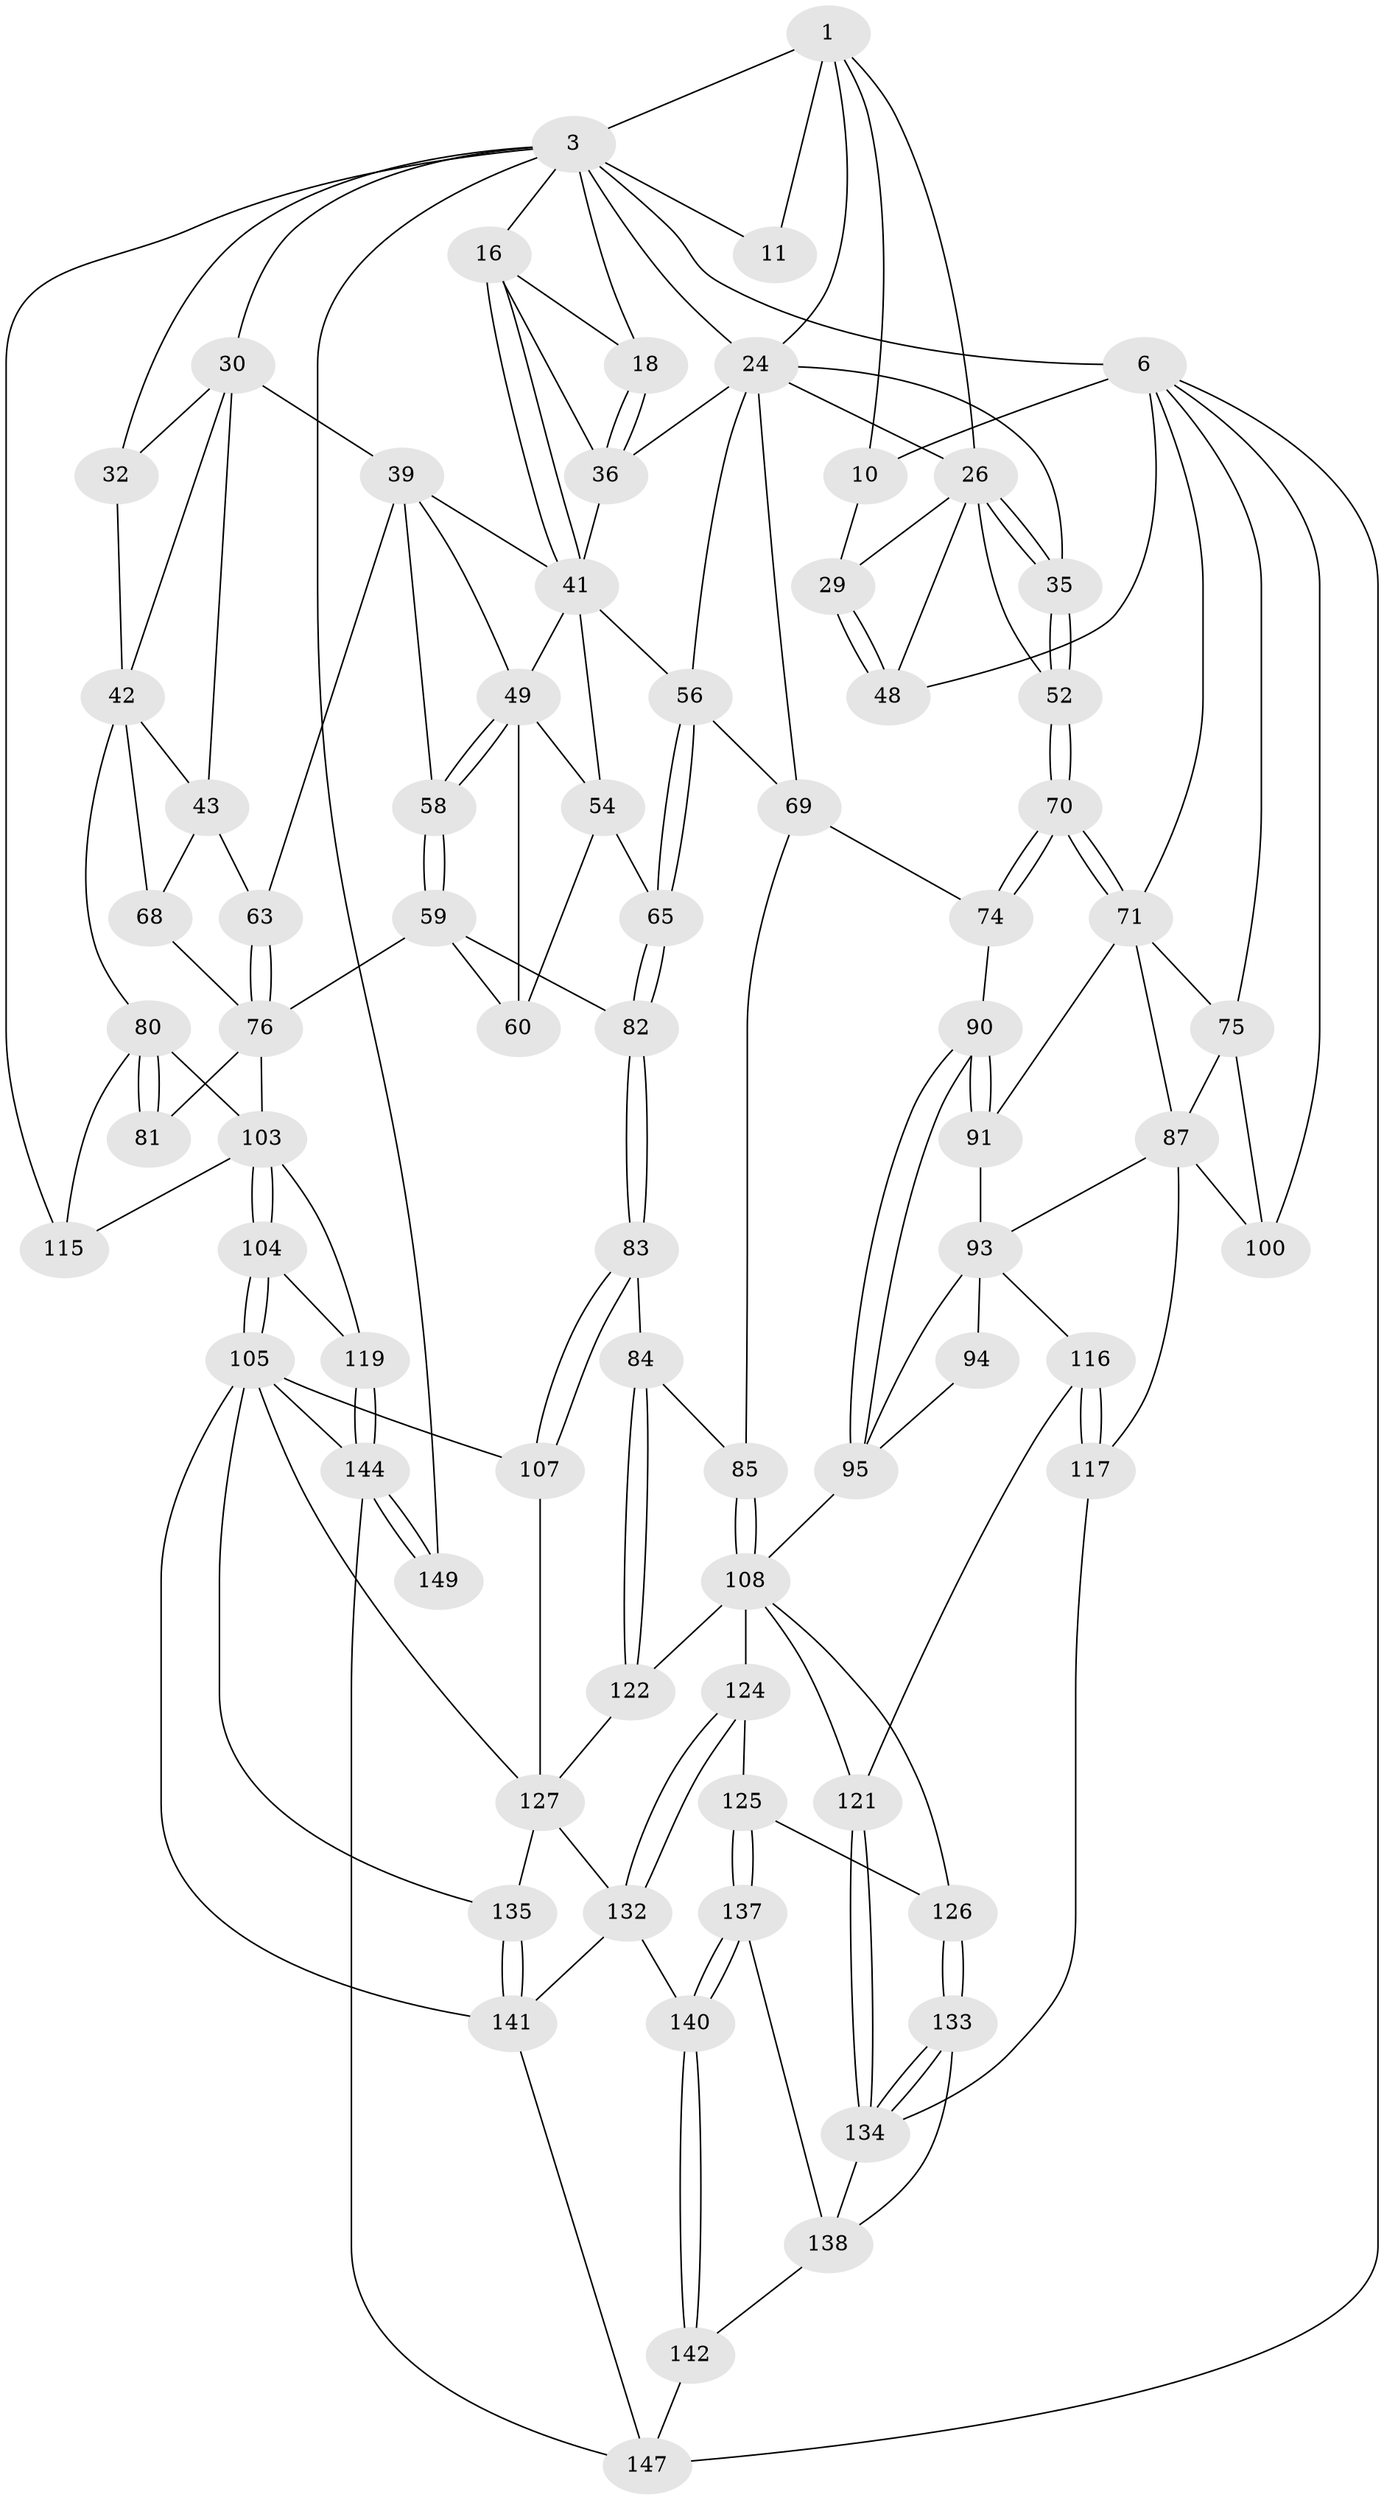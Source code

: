 // original degree distribution, {3: 0.02, 4: 0.21333333333333335, 6: 0.21333333333333335, 5: 0.5533333333333333}
// Generated by graph-tools (version 1.1) at 2025/17/03/09/25 04:17:02]
// undirected, 75 vertices, 176 edges
graph export_dot {
graph [start="1"]
  node [color=gray90,style=filled];
  1 [pos="+0.2754950955592805+0",super="+2+8"];
  3 [pos="+0.7040196978772896+0",super="+4+13"];
  6 [pos="+0+0",super="+7+20+101"];
  10 [pos="+0.18560492423305808+0.012311323567298582",super="+22"];
  11 [pos="+0.4416514871671818+0.0988445716374772"];
  16 [pos="+0.687082407628891+0.20622372904623198",super="+17"];
  18 [pos="+0.5865539420976743+0.1960128501225018"];
  24 [pos="+0.47918447890821614+0.2167578066959285",super="+25+33"];
  26 [pos="+0.353045692017783+0.24313466175150905",super="+27"];
  29 [pos="+0.17525893732963196+0.23820757246616633"];
  30 [pos="+0.8328477050324862+0.16156728798419484",super="+31+38"];
  32 [pos="+1+0"];
  35 [pos="+0.3850612007676736+0.34805222884938547"];
  36 [pos="+0.523642546759716+0.3414801058606351",super="+44"];
  39 [pos="+0.8040933570914554+0.35284938383273556",super="+40+61"];
  41 [pos="+0.6912769210031162+0.23020323268653914",super="+45"];
  42 [pos="+1+0.2983693710716055",super="+66"];
  43 [pos="+0.9819051718286759+0.31695409476610886",super="+62"];
  48 [pos="+0.18653653361798023+0.3487405749741905"];
  49 [pos="+0.7037618690392148+0.37405572777327967",super="+50"];
  52 [pos="+0.3183633610175403+0.41309371013576884"];
  54 [pos="+0.5997362926776209+0.3853883813508522",super="+64"];
  56 [pos="+0.541892232503572+0.47634082453277266",super="+57"];
  58 [pos="+0.7464077600575609+0.4108995078466051"];
  59 [pos="+0.7346408074056641+0.4368708151208863",super="+78"];
  60 [pos="+0.6831092566737476+0.45473251611309984"];
  63 [pos="+0.8611567182168982+0.4225463000846595"];
  65 [pos="+0.6121390990659391+0.5077211489065541"];
  68 [pos="+0.9157665453793691+0.4501620504859244"];
  69 [pos="+0.4606319203783374+0.512361544282514",super="+73"];
  70 [pos="+0.3181131017019082+0.4836407696750233"];
  71 [pos="+0.11492070606313377+0.48072745009358925",super="+86+72"];
  74 [pos="+0.3299562067132541+0.523192776110199"];
  75 [pos="+0+0.2816759912507004",super="+88"];
  76 [pos="+0.8274709883856968+0.5273634800229958",super="+77+79"];
  80 [pos="+1+0.4964878589904234",super="+112"];
  81 [pos="+0.946879397312974+0.5568270160733413"];
  82 [pos="+0.6297694947745966+0.6510879759432122"];
  83 [pos="+0.6193338157221405+0.6795477214347317"];
  84 [pos="+0.5885421110112768+0.675611415386336"];
  85 [pos="+0.4452679825162386+0.6424575613914079"];
  87 [pos="+0+0.5473842066812747",super="+99"];
  90 [pos="+0.3296196013292046+0.5234760473186325"];
  91 [pos="+0.23086459879251278+0.5493099914838532",super="+92"];
  93 [pos="+0.1261600834508549+0.5521392728692093",super="+98"];
  94 [pos="+0.2155806583420369+0.5688515784978276"];
  95 [pos="+0.3002682614154139+0.5714791060910013",super="+110+96"];
  100 [pos="+0+0.8971004875721426"];
  103 [pos="+0.8843308463031757+0.6592124101554133",super="+113"];
  104 [pos="+0.833599217868062+0.7848577743151897"];
  105 [pos="+0.7477338177277316+0.7943533366082353",super="+106"];
  107 [pos="+0.6309348445271158+0.7011757728225858"];
  108 [pos="+0.37373052437960597+0.7331199154476462",super="+109+123"];
  115 [pos="+1+0.8789407423586948"];
  116 [pos="+0.10696778571535194+0.7583971357158013"];
  117 [pos="+0+0.8291993989740131"];
  119 [pos="+0.8457121299710751+0.7934450034062125"];
  121 [pos="+0.2381751108969462+0.8356754965808165"];
  122 [pos="+0.4388646999425294+0.8218374243388734"];
  124 [pos="+0.403576672822162+0.8383575762745609"];
  125 [pos="+0.3806236845622288+0.8740544872528763"];
  126 [pos="+0.3473756376399041+0.8661636734359519"];
  127 [pos="+0.5589766200310398+0.8011394630055343",super="+128"];
  132 [pos="+0.45555722885879435+0.9253154206600801",super="+139"];
  133 [pos="+0.2918345979584693+0.9024996342830005"];
  134 [pos="+0.23584912912098652+0.9224780760272434",super="+136"];
  135 [pos="+0.5312367852331862+0.899150655893066"];
  137 [pos="+0.38167222651782595+0.8910997028162182"];
  138 [pos="+0.3628176440081849+0.9051016570705613",super="+143"];
  140 [pos="+0.41839940513244794+0.9406599971145275"];
  141 [pos="+0.4797900922585133+0.9706071096270747",super="+148"];
  142 [pos="+0.24712798321326482+1"];
  144 [pos="+0.9180395467875306+1",super="+145"];
  147 [pos="+0.6049132802749828+1",super="+150"];
  149 [pos="+1+1"];
  1 -- 3;
  1 -- 11 [weight=2];
  1 -- 10;
  1 -- 24;
  1 -- 26;
  3 -- 32;
  3 -- 6 [weight=2];
  3 -- 16;
  3 -- 115;
  3 -- 149;
  3 -- 30;
  3 -- 11;
  3 -- 24;
  3 -- 18;
  6 -- 10 [weight=2];
  6 -- 48;
  6 -- 75;
  6 -- 71;
  6 -- 100;
  6 -- 147;
  10 -- 29;
  16 -- 41;
  16 -- 41;
  16 -- 18;
  16 -- 36;
  18 -- 36;
  18 -- 36;
  24 -- 26;
  24 -- 35;
  24 -- 36;
  24 -- 69;
  24 -- 56;
  26 -- 35;
  26 -- 35;
  26 -- 48;
  26 -- 52;
  26 -- 29;
  29 -- 48;
  29 -- 48;
  30 -- 32;
  30 -- 42;
  30 -- 43;
  30 -- 39;
  32 -- 42;
  35 -- 52;
  35 -- 52;
  36 -- 41;
  39 -- 41;
  39 -- 49;
  39 -- 58;
  39 -- 63;
  41 -- 49;
  41 -- 54;
  41 -- 56;
  42 -- 43;
  42 -- 80;
  42 -- 68;
  43 -- 68;
  43 -- 63;
  49 -- 58;
  49 -- 58;
  49 -- 60;
  49 -- 54;
  52 -- 70;
  52 -- 70;
  54 -- 65;
  54 -- 60;
  56 -- 65;
  56 -- 65;
  56 -- 69;
  58 -- 59;
  58 -- 59;
  59 -- 60;
  59 -- 82;
  59 -- 76;
  63 -- 76;
  63 -- 76;
  65 -- 82;
  65 -- 82;
  68 -- 76;
  69 -- 74;
  69 -- 85;
  70 -- 71;
  70 -- 71;
  70 -- 74;
  70 -- 74;
  71 -- 87;
  71 -- 91;
  71 -- 75;
  74 -- 90;
  75 -- 100;
  75 -- 87;
  76 -- 81 [weight=2];
  76 -- 103;
  80 -- 81;
  80 -- 81;
  80 -- 115;
  80 -- 103;
  82 -- 83;
  82 -- 83;
  83 -- 84;
  83 -- 107;
  83 -- 107;
  84 -- 85;
  84 -- 122;
  84 -- 122;
  85 -- 108;
  85 -- 108;
  87 -- 117;
  87 -- 100;
  87 -- 93;
  90 -- 91;
  90 -- 91;
  90 -- 95;
  90 -- 95;
  91 -- 93;
  93 -- 94;
  93 -- 116;
  93 -- 95;
  94 -- 95;
  95 -- 108;
  103 -- 104;
  103 -- 104;
  103 -- 115;
  103 -- 119;
  104 -- 105;
  104 -- 105;
  104 -- 119;
  105 -- 144;
  105 -- 135;
  105 -- 107;
  105 -- 141;
  105 -- 127;
  107 -- 127;
  108 -- 121;
  108 -- 126;
  108 -- 124;
  108 -- 122;
  116 -- 117;
  116 -- 117;
  116 -- 121;
  117 -- 134;
  119 -- 144;
  119 -- 144;
  121 -- 134;
  121 -- 134;
  122 -- 127;
  124 -- 125;
  124 -- 132;
  124 -- 132;
  125 -- 126;
  125 -- 137;
  125 -- 137;
  126 -- 133;
  126 -- 133;
  127 -- 135;
  127 -- 132;
  132 -- 140;
  132 -- 141;
  133 -- 134;
  133 -- 134;
  133 -- 138;
  134 -- 138;
  135 -- 141;
  135 -- 141;
  137 -- 138;
  137 -- 140;
  137 -- 140;
  138 -- 142;
  140 -- 142;
  140 -- 142;
  141 -- 147;
  142 -- 147;
  144 -- 149 [weight=2];
  144 -- 149;
  144 -- 147;
}
